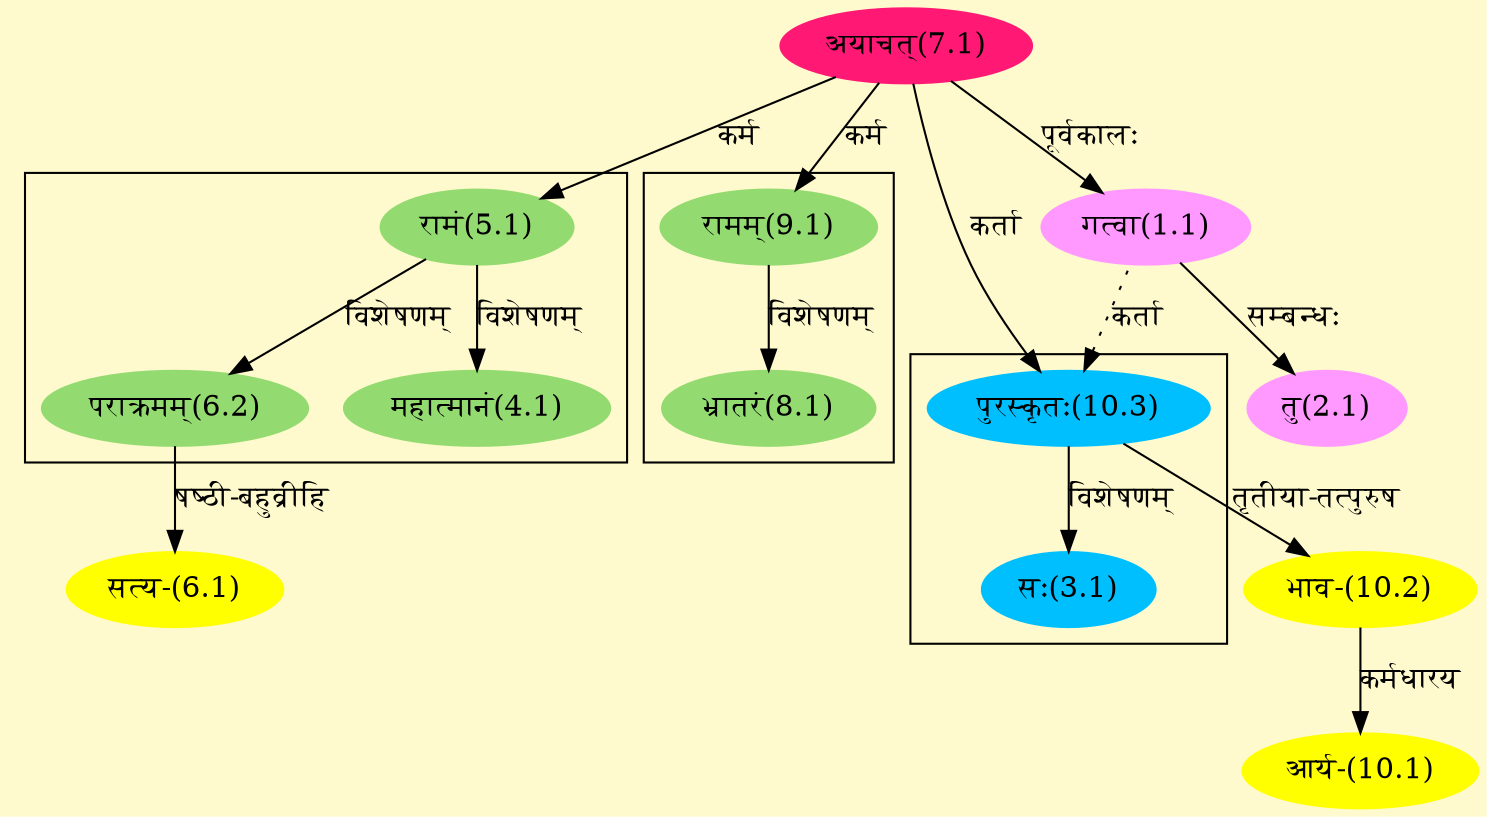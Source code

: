 digraph G{
rankdir=BT;
 compound=true;
 bgcolor="lemonchiffon1";

subgraph cluster_1{
Node3_1 [style=filled, color="#00BFFF" label = "सः(3.1)"]
Node10_3 [style=filled, color="#00BFFF" label = "पुरस्कृतः(10.3)"]

}

subgraph cluster_2{
Node4_1 [style=filled, color="#93DB70" label = "महात्मानं(4.1)"]
Node5_1 [style=filled, color="#93DB70" label = "रामं(5.1)"]
Node6_2 [style=filled, color="#93DB70" label = "पराक्रमम्(6.2)"]

}

subgraph cluster_3{
Node8_1 [style=filled, color="#93DB70" label = "भ्रातरं(8.1)"]
Node9_1 [style=filled, color="#93DB70" label = "रामम्(9.1)"]

}
Node1_1 [style=filled, color="#FF99FF" label = "गत्वा(1.1)"]
Node7_1 [style=filled, color="#FF1975" label = "अयाचत्(7.1)"]
Node2_1 [style=filled, color="#FF99FF" label = "तु(2.1)"]
Node5_1 [style=filled, color="#93DB70" label = "रामं(5.1)"]
Node6_1 [style=filled, color="#FFFF00" label = "सत्य-(6.1)"]
Node6_2 [style=filled, color="#93DB70" label = "पराक्रमम्(6.2)"]
Node10_3 [style=filled, color="#00BFFF" label = "पुरस्कृतः(10.3)"]
Node [style=filled, color="" label = "()"]
Node9_1 [style=filled, color="#93DB70" label = "रामम्(9.1)"]
Node10_1 [style=filled, color="#FFFF00" label = "आर्य-(10.1)"]
Node10_2 [style=filled, color="#FFFF00" label = "भाव-(10.2)"]
/* Start of Relations section */

Node1_1 -> Node7_1 [  label="पूर्वकालः"  dir="back" ]
Node2_1 -> Node1_1 [  label="सम्बन्धः"  dir="back" ]
Node3_1 -> Node10_3 [  label="विशेषणम्"  dir="back" ]
Node4_1 -> Node5_1 [  label="विशेषणम्"  dir="back" ]
Node5_1 -> Node7_1 [  label="कर्म"  dir="back" ]
Node6_1 -> Node6_2 [  label="षष्ठी-बहुव्रीहि"  dir="back" ]
Node6_2 -> Node5_1 [  label="विशेषणम्"  dir="back" ]
Node8_1 -> Node9_1 [  label="विशेषणम्"  dir="back" ]
Node9_1 -> Node7_1 [  label="कर्म"  dir="back" ]
Node10_1 -> Node10_2 [  label="कर्मधारय"  dir="back" ]
Node10_2 -> Node10_3 [  label="तृतीया-तत्पुरुष"  dir="back" ]
Node10_3 -> Node7_1 [  label="कर्ता"  dir="back" ]
Node10_3 -> Node1_1 [ style=dotted label="कर्ता"  dir="back" ]
}

